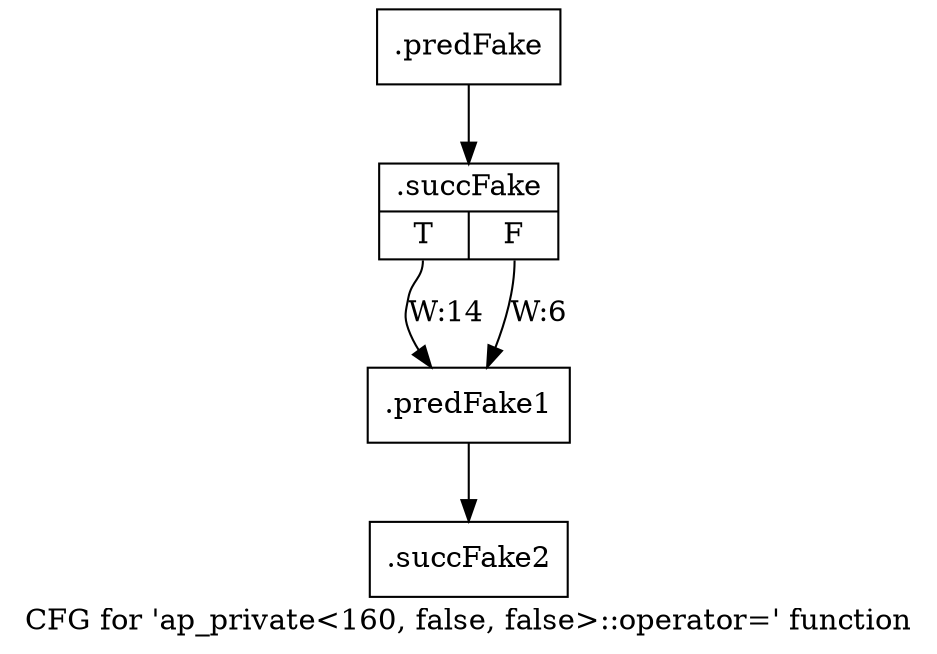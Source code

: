 digraph "CFG for 'ap_private\<160, false, false\>::operator=' function" {
	label="CFG for 'ap_private\<160, false, false\>::operator=' function";

	Node0x583fba0 [shape=record,filename="",linenumber="",label="{.predFake}"];
	Node0x583fba0 -> Node0x60744b0[ callList="" memoryops="" filename="/mnt/xilinx/Vitis_HLS/2021.2/include/etc/ap_private.h" execusionnum="18"];
	Node0x60744b0 [shape=record,filename="/mnt/xilinx/Vitis_HLS/2021.2/include/etc/ap_private.h",linenumber="4716",label="{.succFake|{<s0>T|<s1>F}}"];
	Node0x60744b0:s0 -> Node0x58492d0[label="W:14" callList="" memoryops="" filename="/mnt/xilinx/Vitis_HLS/2021.2/include/etc/ap_private.h" execusionnum="13"];
	Node0x60744b0:s1 -> Node0x58492d0[label="W:6"];
	Node0x58492d0 [shape=record,filename="/mnt/xilinx/Vitis_HLS/2021.2/include/etc/ap_private.h",linenumber="4717",label="{.predFake1}"];
	Node0x58492d0 -> Node0x6074550[ callList="" memoryops="" filename="/mnt/xilinx/Vitis_HLS/2021.2/include/etc/ap_private.h" execusionnum="18"];
	Node0x6074550 [shape=record,filename="/mnt/xilinx/Vitis_HLS/2021.2/include/etc/ap_private.h",linenumber="4718",label="{.succFake2}"];
}
